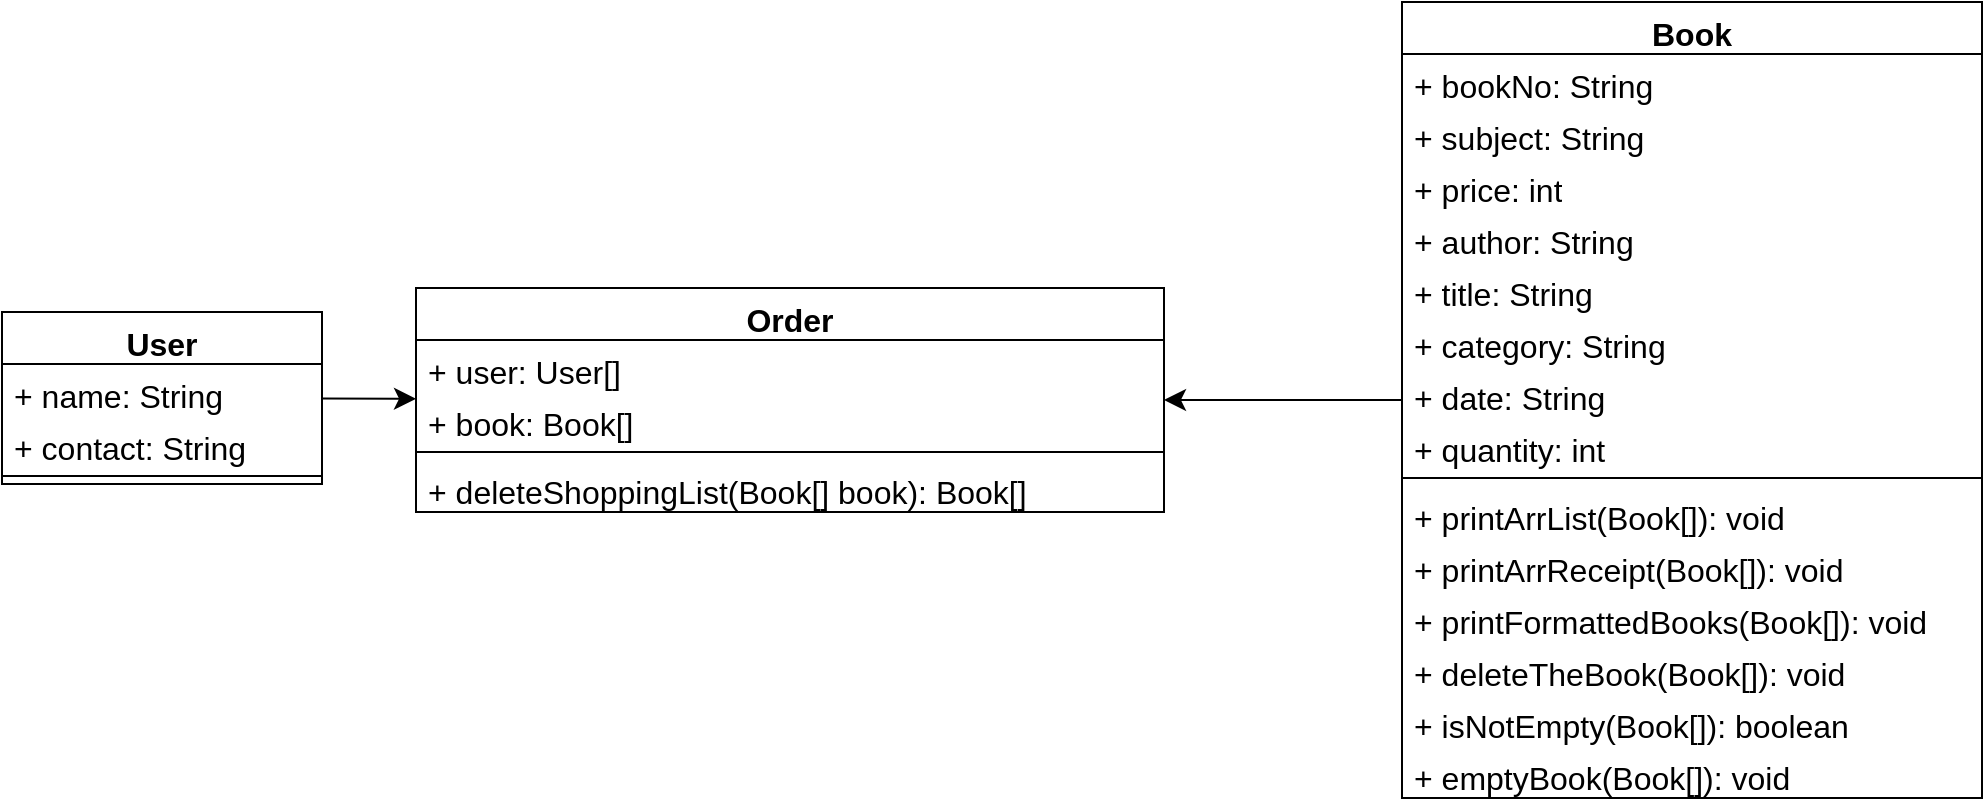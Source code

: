 <mxfile version="22.1.11" type="device">
  <diagram id="C5RBs43oDa-KdzZeNtuy" name="Page-1">
    <mxGraphModel dx="1290" dy="668" grid="1" gridSize="10" guides="1" tooltips="1" connect="1" arrows="1" fold="1" page="1" pageScale="1" pageWidth="827" pageHeight="1169" math="0" shadow="0">
      <root>
        <mxCell id="WIyWlLk6GJQsqaUBKTNV-0" />
        <mxCell id="WIyWlLk6GJQsqaUBKTNV-1" parent="WIyWlLk6GJQsqaUBKTNV-0" />
        <mxCell id="K4AFMf4QvAK2NnaSVHec-0" value="Book" style="swimlane;fontStyle=1;align=center;verticalAlign=top;childLayout=stackLayout;horizontal=1;startSize=26;horizontalStack=0;resizeParent=1;resizeParentMax=0;resizeLast=0;collapsible=1;marginBottom=0;whiteSpace=wrap;html=1;fontSize=16;" vertex="1" parent="WIyWlLk6GJQsqaUBKTNV-1">
          <mxGeometry x="720" y="157" width="290" height="398" as="geometry" />
        </mxCell>
        <mxCell id="K4AFMf4QvAK2NnaSVHec-1" value="+ bookNo: String" style="text;strokeColor=none;fillColor=none;align=left;verticalAlign=top;spacingLeft=4;spacingRight=4;overflow=hidden;rotatable=0;points=[[0,0.5],[1,0.5]];portConstraint=eastwest;whiteSpace=wrap;html=1;fontSize=16;" vertex="1" parent="K4AFMf4QvAK2NnaSVHec-0">
          <mxGeometry y="26" width="290" height="26" as="geometry" />
        </mxCell>
        <mxCell id="K4AFMf4QvAK2NnaSVHec-22" value="+ subject: String" style="text;strokeColor=none;fillColor=none;align=left;verticalAlign=top;spacingLeft=4;spacingRight=4;overflow=hidden;rotatable=0;points=[[0,0.5],[1,0.5]];portConstraint=eastwest;whiteSpace=wrap;html=1;fontSize=16;" vertex="1" parent="K4AFMf4QvAK2NnaSVHec-0">
          <mxGeometry y="52" width="290" height="26" as="geometry" />
        </mxCell>
        <mxCell id="K4AFMf4QvAK2NnaSVHec-21" value="+ price: int" style="text;strokeColor=none;fillColor=none;align=left;verticalAlign=top;spacingLeft=4;spacingRight=4;overflow=hidden;rotatable=0;points=[[0,0.5],[1,0.5]];portConstraint=eastwest;whiteSpace=wrap;html=1;fontSize=16;" vertex="1" parent="K4AFMf4QvAK2NnaSVHec-0">
          <mxGeometry y="78" width="290" height="26" as="geometry" />
        </mxCell>
        <mxCell id="K4AFMf4QvAK2NnaSVHec-23" value="+ author: String" style="text;strokeColor=none;fillColor=none;align=left;verticalAlign=top;spacingLeft=4;spacingRight=4;overflow=hidden;rotatable=0;points=[[0,0.5],[1,0.5]];portConstraint=eastwest;whiteSpace=wrap;html=1;fontSize=16;" vertex="1" parent="K4AFMf4QvAK2NnaSVHec-0">
          <mxGeometry y="104" width="290" height="26" as="geometry" />
        </mxCell>
        <mxCell id="K4AFMf4QvAK2NnaSVHec-24" value="+ title: String" style="text;strokeColor=none;fillColor=none;align=left;verticalAlign=top;spacingLeft=4;spacingRight=4;overflow=hidden;rotatable=0;points=[[0,0.5],[1,0.5]];portConstraint=eastwest;whiteSpace=wrap;html=1;fontSize=16;" vertex="1" parent="K4AFMf4QvAK2NnaSVHec-0">
          <mxGeometry y="130" width="290" height="26" as="geometry" />
        </mxCell>
        <mxCell id="K4AFMf4QvAK2NnaSVHec-25" value="+ category: String" style="text;strokeColor=none;fillColor=none;align=left;verticalAlign=top;spacingLeft=4;spacingRight=4;overflow=hidden;rotatable=0;points=[[0,0.5],[1,0.5]];portConstraint=eastwest;whiteSpace=wrap;html=1;fontSize=16;" vertex="1" parent="K4AFMf4QvAK2NnaSVHec-0">
          <mxGeometry y="156" width="290" height="26" as="geometry" />
        </mxCell>
        <mxCell id="K4AFMf4QvAK2NnaSVHec-26" value="+ date: String" style="text;strokeColor=none;fillColor=none;align=left;verticalAlign=top;spacingLeft=4;spacingRight=4;overflow=hidden;rotatable=0;points=[[0,0.5],[1,0.5]];portConstraint=eastwest;whiteSpace=wrap;html=1;fontSize=16;" vertex="1" parent="K4AFMf4QvAK2NnaSVHec-0">
          <mxGeometry y="182" width="290" height="26" as="geometry" />
        </mxCell>
        <mxCell id="K4AFMf4QvAK2NnaSVHec-15" value="+ quantity: int" style="text;strokeColor=none;fillColor=none;align=left;verticalAlign=top;spacingLeft=4;spacingRight=4;overflow=hidden;rotatable=0;points=[[0,0.5],[1,0.5]];portConstraint=eastwest;whiteSpace=wrap;html=1;fontSize=16;" vertex="1" parent="K4AFMf4QvAK2NnaSVHec-0">
          <mxGeometry y="208" width="290" height="26" as="geometry" />
        </mxCell>
        <mxCell id="K4AFMf4QvAK2NnaSVHec-2" value="" style="line;strokeWidth=1;fillColor=none;align=left;verticalAlign=middle;spacingTop=-1;spacingLeft=3;spacingRight=3;rotatable=0;labelPosition=right;points=[];portConstraint=eastwest;strokeColor=inherit;fontSize=16;" vertex="1" parent="K4AFMf4QvAK2NnaSVHec-0">
          <mxGeometry y="234" width="290" height="8" as="geometry" />
        </mxCell>
        <mxCell id="K4AFMf4QvAK2NnaSVHec-29" value="+ printArrList(Book[]): void" style="text;strokeColor=none;fillColor=none;align=left;verticalAlign=top;spacingLeft=4;spacingRight=4;overflow=hidden;rotatable=0;points=[[0,0.5],[1,0.5]];portConstraint=eastwest;whiteSpace=wrap;html=1;fontSize=16;" vertex="1" parent="K4AFMf4QvAK2NnaSVHec-0">
          <mxGeometry y="242" width="290" height="26" as="geometry" />
        </mxCell>
        <mxCell id="K4AFMf4QvAK2NnaSVHec-30" value="+ printArrReceipt(Book[]): void" style="text;strokeColor=none;fillColor=none;align=left;verticalAlign=top;spacingLeft=4;spacingRight=4;overflow=hidden;rotatable=0;points=[[0,0.5],[1,0.5]];portConstraint=eastwest;whiteSpace=wrap;html=1;fontSize=16;" vertex="1" parent="K4AFMf4QvAK2NnaSVHec-0">
          <mxGeometry y="268" width="290" height="26" as="geometry" />
        </mxCell>
        <mxCell id="K4AFMf4QvAK2NnaSVHec-31" value="+ printFormattedBooks(Book[]): void" style="text;strokeColor=none;fillColor=none;align=left;verticalAlign=top;spacingLeft=4;spacingRight=4;overflow=hidden;rotatable=0;points=[[0,0.5],[1,0.5]];portConstraint=eastwest;whiteSpace=wrap;html=1;fontSize=16;" vertex="1" parent="K4AFMf4QvAK2NnaSVHec-0">
          <mxGeometry y="294" width="290" height="26" as="geometry" />
        </mxCell>
        <mxCell id="K4AFMf4QvAK2NnaSVHec-28" value="+ deleteTheBook(Book[]): void" style="text;strokeColor=none;fillColor=none;align=left;verticalAlign=top;spacingLeft=4;spacingRight=4;overflow=hidden;rotatable=0;points=[[0,0.5],[1,0.5]];portConstraint=eastwest;whiteSpace=wrap;html=1;fontSize=16;" vertex="1" parent="K4AFMf4QvAK2NnaSVHec-0">
          <mxGeometry y="320" width="290" height="26" as="geometry" />
        </mxCell>
        <mxCell id="K4AFMf4QvAK2NnaSVHec-3" value="+ isNotEmpty(Book[]): boolean" style="text;strokeColor=none;fillColor=none;align=left;verticalAlign=top;spacingLeft=4;spacingRight=4;overflow=hidden;rotatable=0;points=[[0,0.5],[1,0.5]];portConstraint=eastwest;whiteSpace=wrap;html=1;fontSize=16;" vertex="1" parent="K4AFMf4QvAK2NnaSVHec-0">
          <mxGeometry y="346" width="290" height="26" as="geometry" />
        </mxCell>
        <mxCell id="K4AFMf4QvAK2NnaSVHec-27" value="+ emptyBook(Book[]): void" style="text;strokeColor=none;fillColor=none;align=left;verticalAlign=top;spacingLeft=4;spacingRight=4;overflow=hidden;rotatable=0;points=[[0,0.5],[1,0.5]];portConstraint=eastwest;whiteSpace=wrap;html=1;fontSize=16;" vertex="1" parent="K4AFMf4QvAK2NnaSVHec-0">
          <mxGeometry y="372" width="290" height="26" as="geometry" />
        </mxCell>
        <mxCell id="K4AFMf4QvAK2NnaSVHec-33" value="" style="edgeStyle=none;curved=1;rounded=0;orthogonalLoop=1;jettySize=auto;html=1;fontSize=12;startSize=8;endSize=8;" edge="1" parent="WIyWlLk6GJQsqaUBKTNV-1" source="K4AFMf4QvAK2NnaSVHec-4" target="K4AFMf4QvAK2NnaSVHec-8">
          <mxGeometry relative="1" as="geometry" />
        </mxCell>
        <mxCell id="K4AFMf4QvAK2NnaSVHec-4" value="User" style="swimlane;fontStyle=1;align=center;verticalAlign=top;childLayout=stackLayout;horizontal=1;startSize=26;horizontalStack=0;resizeParent=1;resizeParentMax=0;resizeLast=0;collapsible=1;marginBottom=0;whiteSpace=wrap;html=1;fontSize=16;" vertex="1" parent="WIyWlLk6GJQsqaUBKTNV-1">
          <mxGeometry x="20" y="312" width="160" height="86" as="geometry" />
        </mxCell>
        <mxCell id="K4AFMf4QvAK2NnaSVHec-5" value="+ name: String" style="text;strokeColor=none;fillColor=none;align=left;verticalAlign=top;spacingLeft=4;spacingRight=4;overflow=hidden;rotatable=0;points=[[0,0.5],[1,0.5]];portConstraint=eastwest;whiteSpace=wrap;html=1;fontSize=16;" vertex="1" parent="K4AFMf4QvAK2NnaSVHec-4">
          <mxGeometry y="26" width="160" height="26" as="geometry" />
        </mxCell>
        <mxCell id="K4AFMf4QvAK2NnaSVHec-13" value="+ contact: String" style="text;strokeColor=none;fillColor=none;align=left;verticalAlign=top;spacingLeft=4;spacingRight=4;overflow=hidden;rotatable=0;points=[[0,0.5],[1,0.5]];portConstraint=eastwest;whiteSpace=wrap;html=1;fontSize=16;" vertex="1" parent="K4AFMf4QvAK2NnaSVHec-4">
          <mxGeometry y="52" width="160" height="26" as="geometry" />
        </mxCell>
        <mxCell id="K4AFMf4QvAK2NnaSVHec-6" value="" style="line;strokeWidth=1;fillColor=none;align=left;verticalAlign=middle;spacingTop=-1;spacingLeft=3;spacingRight=3;rotatable=0;labelPosition=right;points=[];portConstraint=eastwest;strokeColor=inherit;fontSize=16;" vertex="1" parent="K4AFMf4QvAK2NnaSVHec-4">
          <mxGeometry y="78" width="160" height="8" as="geometry" />
        </mxCell>
        <mxCell id="K4AFMf4QvAK2NnaSVHec-8" value="Order" style="swimlane;fontStyle=1;align=center;verticalAlign=top;childLayout=stackLayout;horizontal=1;startSize=26;horizontalStack=0;resizeParent=1;resizeParentMax=0;resizeLast=0;collapsible=1;marginBottom=0;whiteSpace=wrap;html=1;fontSize=16;" vertex="1" parent="WIyWlLk6GJQsqaUBKTNV-1">
          <mxGeometry x="227" y="300" width="374" height="112" as="geometry" />
        </mxCell>
        <mxCell id="K4AFMf4QvAK2NnaSVHec-12" value="+ user: User[]" style="text;strokeColor=none;fillColor=none;align=left;verticalAlign=top;spacingLeft=4;spacingRight=4;overflow=hidden;rotatable=0;points=[[0,0.5],[1,0.5]];portConstraint=eastwest;whiteSpace=wrap;html=1;fontSize=16;" vertex="1" parent="K4AFMf4QvAK2NnaSVHec-8">
          <mxGeometry y="26" width="374" height="26" as="geometry" />
        </mxCell>
        <mxCell id="K4AFMf4QvAK2NnaSVHec-9" value="+ book: Book[]" style="text;strokeColor=none;fillColor=none;align=left;verticalAlign=top;spacingLeft=4;spacingRight=4;overflow=hidden;rotatable=0;points=[[0,0.5],[1,0.5]];portConstraint=eastwest;whiteSpace=wrap;html=1;fontSize=16;" vertex="1" parent="K4AFMf4QvAK2NnaSVHec-8">
          <mxGeometry y="52" width="374" height="26" as="geometry" />
        </mxCell>
        <mxCell id="K4AFMf4QvAK2NnaSVHec-10" value="" style="line;strokeWidth=1;fillColor=none;align=left;verticalAlign=middle;spacingTop=-1;spacingLeft=3;spacingRight=3;rotatable=0;labelPosition=right;points=[];portConstraint=eastwest;strokeColor=inherit;fontSize=16;" vertex="1" parent="K4AFMf4QvAK2NnaSVHec-8">
          <mxGeometry y="78" width="374" height="8" as="geometry" />
        </mxCell>
        <mxCell id="K4AFMf4QvAK2NnaSVHec-11" value="+ deleteShoppingList(Book[] book): Book[]" style="text;strokeColor=none;fillColor=none;align=left;verticalAlign=top;spacingLeft=4;spacingRight=4;overflow=hidden;rotatable=0;points=[[0,0.5],[1,0.5]];portConstraint=eastwest;whiteSpace=wrap;html=1;fontSize=16;" vertex="1" parent="K4AFMf4QvAK2NnaSVHec-8">
          <mxGeometry y="86" width="374" height="26" as="geometry" />
        </mxCell>
        <mxCell id="K4AFMf4QvAK2NnaSVHec-34" style="edgeStyle=none;curved=1;rounded=0;orthogonalLoop=1;jettySize=auto;html=1;fontSize=12;startSize=8;endSize=8;" edge="1" parent="WIyWlLk6GJQsqaUBKTNV-1" source="K4AFMf4QvAK2NnaSVHec-0" target="K4AFMf4QvAK2NnaSVHec-8">
          <mxGeometry relative="1" as="geometry" />
        </mxCell>
      </root>
    </mxGraphModel>
  </diagram>
</mxfile>
